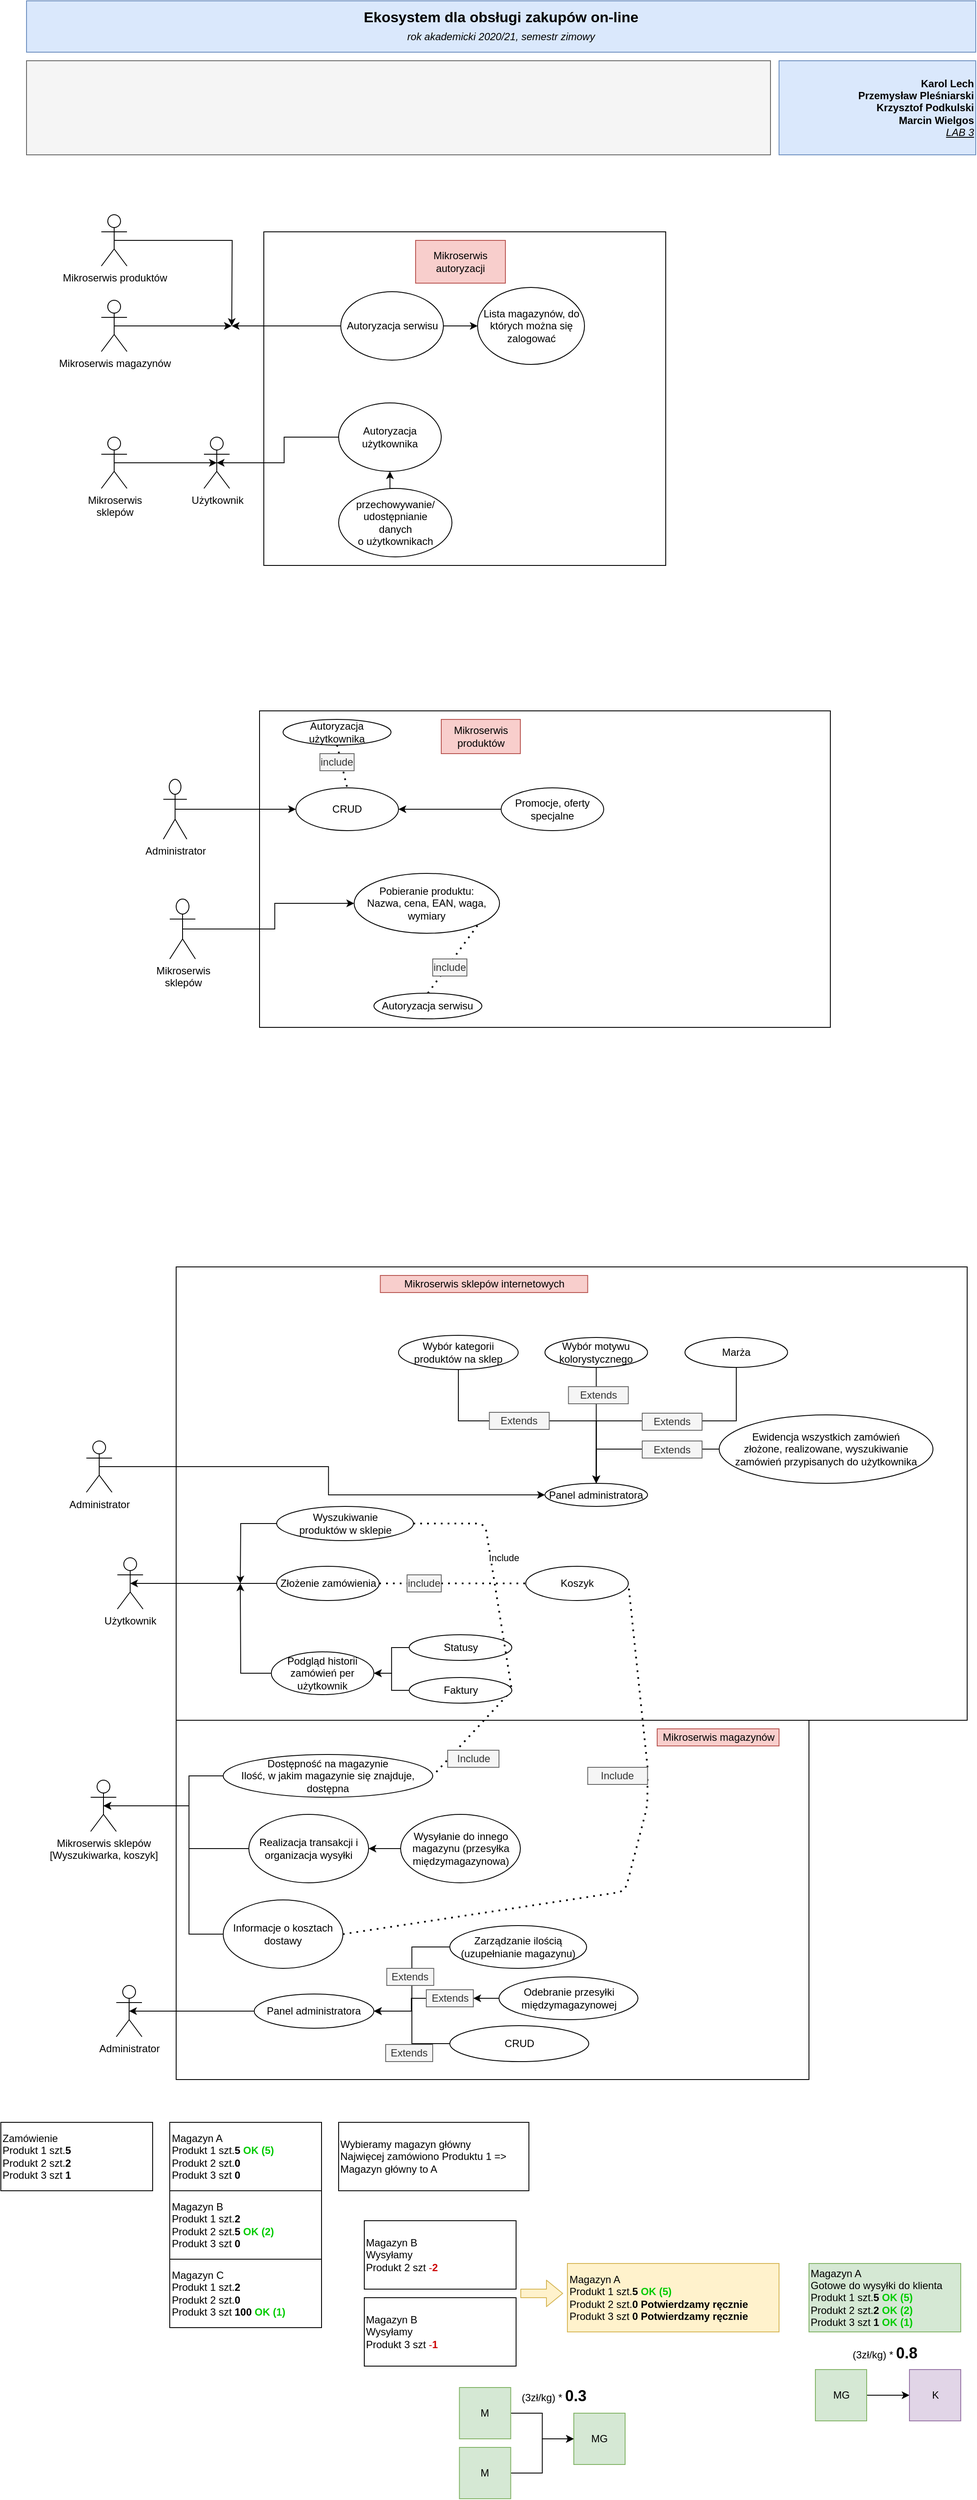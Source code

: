 <mxfile version="13.9.9" type="github"><diagram id="FQJ9m-ZF1887lA4qWHJE" name="Page-1"><mxGraphModel dx="1185" dy="662" grid="1" gridSize="10" guides="1" tooltips="1" connect="1" arrows="1" fold="1" page="1" pageScale="1" pageWidth="1169" pageHeight="827" math="0" shadow="0"><root><mxCell id="0"/><mxCell id="1" parent="0"/><mxCell id="-pIWadEy-7bKRB6ntphX-1" value="" style="rounded=0;whiteSpace=wrap;html=1;" vertex="1" parent="1"><mxGeometry x="215" y="1520" width="925" height="530" as="geometry"/></mxCell><mxCell id="-pIWadEy-7bKRB6ntphX-2" value="&lt;div style=&quot;font-size: 17px&quot;&gt;&lt;b&gt;&lt;span lang=&quot;pl&quot; style=&quot;line-height: 115%&quot;&gt;Ekosystem dla obsługi zakupów on-line&lt;/span&gt;&lt;/b&gt;&lt;/div&gt;&lt;div&gt;&lt;i&gt;&lt;font style=&quot;font-size: 12px&quot;&gt;rok akademicki 2020/21, semestr zimowy&lt;/font&gt;&lt;/i&gt;&lt;/div&gt;" style="rounded=0;whiteSpace=wrap;html=1;fillColor=#dae8fc;strokeColor=#6c8ebf;fontFamily=Helvetica;align=center;fontSize=17;" vertex="1" parent="1"><mxGeometry x="40" y="40" width="1110" height="60" as="geometry"/></mxCell><mxCell id="-pIWadEy-7bKRB6ntphX-3" value="&lt;div&gt;&lt;font&gt;&lt;b&gt;Karol Lech&lt;/b&gt;&lt;/font&gt;&lt;/div&gt;&lt;div&gt;&lt;font&gt;&lt;b&gt;Przemysław Pleśniarski&lt;/b&gt;&lt;/font&gt;&lt;/div&gt;&lt;div&gt;&lt;font&gt;&lt;b&gt;Krzysztof Podkulski&lt;/b&gt;&lt;/font&gt;&lt;/div&gt;&lt;div&gt;&lt;b&gt;Marcin Wielgos&lt;/b&gt;&lt;/div&gt;&lt;div&gt;&lt;u&gt;&lt;i&gt;LAB 3&lt;/i&gt;&lt;/u&gt;&lt;/div&gt;" style="rounded=0;whiteSpace=wrap;html=1;fillColor=#dae8fc;strokeColor=#6c8ebf;align=right;fontFamily=Helvetica;labelBackgroundColor=none;labelBorderColor=none;strokeWidth=1;glass=0;shadow=0;sketch=0;" vertex="1" parent="1"><mxGeometry x="920" y="110" width="230" height="110" as="geometry"/></mxCell><mxCell id="-pIWadEy-7bKRB6ntphX-4" value="" style="rounded=0;whiteSpace=wrap;html=1;align=left;fontFamily=Helvetica;labelBackgroundColor=none;labelBorderColor=none;strokeWidth=1;glass=0;shadow=0;sketch=0;fillColor=#f5f5f5;strokeColor=#666666;fontColor=#333333;" vertex="1" parent="1"><mxGeometry x="40" y="110" width="870" height="110" as="geometry"/></mxCell><mxCell id="-pIWadEy-7bKRB6ntphX-5" value="" style="rounded=0;whiteSpace=wrap;html=1;" vertex="1" parent="1"><mxGeometry x="317.5" y="310" width="470" height="390" as="geometry"/></mxCell><mxCell id="-pIWadEy-7bKRB6ntphX-7" value="Użytkownik" style="shape=umlActor;verticalLabelPosition=bottom;verticalAlign=top;html=1;outlineConnect=0;" vertex="1" parent="1"><mxGeometry x="247.5" y="550" width="30" height="60" as="geometry"/></mxCell><mxCell id="-pIWadEy-7bKRB6ntphX-9" value="Mikroserwis autoryzacji" style="text;html=1;strokeColor=#b85450;fillColor=#f8cecc;align=center;verticalAlign=middle;whiteSpace=wrap;rounded=0;" vertex="1" parent="1"><mxGeometry x="495" y="320" width="105" height="50" as="geometry"/></mxCell><mxCell id="-pIWadEy-7bKRB6ntphX-10" style="edgeStyle=orthogonalEdgeStyle;rounded=0;orthogonalLoop=1;jettySize=auto;html=1;exitX=0.5;exitY=0.5;exitDx=0;exitDy=0;exitPerimeter=0;entryX=0.5;entryY=0.5;entryDx=0;entryDy=0;entryPerimeter=0;" edge="1" parent="1" source="-pIWadEy-7bKRB6ntphX-11" target="-pIWadEy-7bKRB6ntphX-7"><mxGeometry relative="1" as="geometry"/></mxCell><mxCell id="-pIWadEy-7bKRB6ntphX-11" value="Mikroserwis&lt;br&gt;sklepów" style="shape=umlActor;verticalLabelPosition=bottom;verticalAlign=top;html=1;outlineConnect=0;" vertex="1" parent="1"><mxGeometry x="127.5" y="550" width="30" height="60" as="geometry"/></mxCell><mxCell id="-pIWadEy-7bKRB6ntphX-12" style="edgeStyle=orthogonalEdgeStyle;rounded=0;orthogonalLoop=1;jettySize=auto;html=1;exitX=1;exitY=0.5;exitDx=0;exitDy=0;entryX=0;entryY=0.5;entryDx=0;entryDy=0;" edge="1" parent="1" source="-pIWadEy-7bKRB6ntphX-13" target="-pIWadEy-7bKRB6ntphX-14"><mxGeometry relative="1" as="geometry"/></mxCell><mxCell id="-pIWadEy-7bKRB6ntphX-128" style="edgeStyle=orthogonalEdgeStyle;rounded=0;orthogonalLoop=1;jettySize=auto;html=1;exitX=0;exitY=0.5;exitDx=0;exitDy=0;" edge="1" parent="1" source="-pIWadEy-7bKRB6ntphX-13"><mxGeometry relative="1" as="geometry"><mxPoint x="280" y="420" as="targetPoint"/></mxGeometry></mxCell><mxCell id="-pIWadEy-7bKRB6ntphX-13" value="Autoryzacja serwisu" style="ellipse;whiteSpace=wrap;html=1;" vertex="1" parent="1"><mxGeometry x="407.5" y="380" width="120" height="80" as="geometry"/></mxCell><mxCell id="-pIWadEy-7bKRB6ntphX-14" value="Lista magazynów, do których można się zalogować" style="ellipse;whiteSpace=wrap;html=1;" vertex="1" parent="1"><mxGeometry x="567.5" y="375" width="125" height="90" as="geometry"/></mxCell><mxCell id="-pIWadEy-7bKRB6ntphX-15" style="edgeStyle=orthogonalEdgeStyle;rounded=0;orthogonalLoop=1;jettySize=auto;html=1;exitX=0.5;exitY=0.5;exitDx=0;exitDy=0;exitPerimeter=0;" edge="1" parent="1" source="-pIWadEy-7bKRB6ntphX-16"><mxGeometry relative="1" as="geometry"><mxPoint x="280" y="420" as="targetPoint"/></mxGeometry></mxCell><mxCell id="-pIWadEy-7bKRB6ntphX-16" value="Mikroserwis produktów" style="shape=umlActor;verticalLabelPosition=bottom;verticalAlign=top;html=1;outlineConnect=0;" vertex="1" parent="1"><mxGeometry x="127.5" y="290" width="30" height="60" as="geometry"/></mxCell><mxCell id="-pIWadEy-7bKRB6ntphX-129" style="edgeStyle=orthogonalEdgeStyle;rounded=0;orthogonalLoop=1;jettySize=auto;html=1;exitX=0.5;exitY=0.5;exitDx=0;exitDy=0;exitPerimeter=0;" edge="1" parent="1" source="-pIWadEy-7bKRB6ntphX-17"><mxGeometry relative="1" as="geometry"><mxPoint x="280" y="420" as="targetPoint"/></mxGeometry></mxCell><mxCell id="-pIWadEy-7bKRB6ntphX-17" value="Mikroserwis magazynów" style="shape=umlActor;verticalLabelPosition=bottom;verticalAlign=top;html=1;outlineConnect=0;" vertex="1" parent="1"><mxGeometry x="127.5" y="390" width="30" height="60" as="geometry"/></mxCell><mxCell id="-pIWadEy-7bKRB6ntphX-18" value="przechowywanie/&lt;br&gt;udostępnianie&lt;br&gt;danych&lt;br&gt;o użytkownikach" style="ellipse;whiteSpace=wrap;html=1;" vertex="1" parent="1"><mxGeometry x="405" y="610" width="132.5" height="80" as="geometry"/></mxCell><mxCell id="-pIWadEy-7bKRB6ntphX-19" value="" style="rounded=0;whiteSpace=wrap;html=1;" vertex="1" parent="1"><mxGeometry x="312.5" y="870" width="667.5" height="370" as="geometry"/></mxCell><mxCell id="-pIWadEy-7bKRB6ntphX-20" value="Mikroserwis produktów" style="text;html=1;strokeColor=#b85450;fillColor=#f8cecc;align=center;verticalAlign=middle;whiteSpace=wrap;rounded=0;" vertex="1" parent="1"><mxGeometry x="525" y="880" width="92.5" height="40" as="geometry"/></mxCell><mxCell id="-pIWadEy-7bKRB6ntphX-88" style="edgeStyle=orthogonalEdgeStyle;rounded=0;orthogonalLoop=1;jettySize=auto;html=1;exitX=0.5;exitY=0.5;exitDx=0;exitDy=0;exitPerimeter=0;entryX=0;entryY=0.5;entryDx=0;entryDy=0;" edge="1" parent="1" source="-pIWadEy-7bKRB6ntphX-22" target="-pIWadEy-7bKRB6ntphX-24"><mxGeometry relative="1" as="geometry"/></mxCell><mxCell id="-pIWadEy-7bKRB6ntphX-22" value="Mikroserwis&lt;br&gt;sklepów" style="shape=umlActor;verticalLabelPosition=bottom;verticalAlign=top;html=1;outlineConnect=0;" vertex="1" parent="1"><mxGeometry x="207.5" y="1090" width="30" height="70" as="geometry"/></mxCell><mxCell id="-pIWadEy-7bKRB6ntphX-23" value="CRUD" style="ellipse;whiteSpace=wrap;html=1;" vertex="1" parent="1"><mxGeometry x="355" y="960" width="120" height="50" as="geometry"/></mxCell><mxCell id="-pIWadEy-7bKRB6ntphX-24" value="Pobieranie produktu:&lt;br&gt;Nazwa, cena, EAN, waga, wymiary" style="ellipse;whiteSpace=wrap;html=1;" vertex="1" parent="1"><mxGeometry x="423.13" y="1060" width="170" height="70" as="geometry"/></mxCell><mxCell id="-pIWadEy-7bKRB6ntphX-87" style="edgeStyle=orthogonalEdgeStyle;rounded=0;orthogonalLoop=1;jettySize=auto;html=1;exitX=0;exitY=0.5;exitDx=0;exitDy=0;entryX=1;entryY=0.5;entryDx=0;entryDy=0;" edge="1" parent="1" source="-pIWadEy-7bKRB6ntphX-26" target="-pIWadEy-7bKRB6ntphX-23"><mxGeometry relative="1" as="geometry"/></mxCell><mxCell id="-pIWadEy-7bKRB6ntphX-26" value="Promocje, oferty specjalne" style="ellipse;whiteSpace=wrap;html=1;" vertex="1" parent="1"><mxGeometry x="595" y="960" width="120" height="50" as="geometry"/></mxCell><mxCell id="-pIWadEy-7bKRB6ntphX-27" value="" style="rounded=0;whiteSpace=wrap;html=1;" vertex="1" parent="1"><mxGeometry x="215" y="2050" width="740" height="420" as="geometry"/></mxCell><mxCell id="-pIWadEy-7bKRB6ntphX-28" value="Mikroserwis magazynów" style="text;html=1;strokeColor=#b85450;fillColor=#f8cecc;align=center;verticalAlign=middle;whiteSpace=wrap;rounded=0;" vertex="1" parent="1"><mxGeometry x="777.5" y="2060" width="142.5" height="20" as="geometry"/></mxCell><mxCell id="-pIWadEy-7bKRB6ntphX-29" value="Administrator" style="shape=umlActor;verticalLabelPosition=bottom;verticalAlign=top;html=1;outlineConnect=0;" vertex="1" parent="1"><mxGeometry x="145" y="2360" width="30" height="60" as="geometry"/></mxCell><mxCell id="-pIWadEy-7bKRB6ntphX-30" value="Panel administratora" style="ellipse;whiteSpace=wrap;html=1;" vertex="1" parent="1"><mxGeometry x="646.25" y="1773" width="120" height="27" as="geometry"/></mxCell><mxCell id="-pIWadEy-7bKRB6ntphX-118" style="edgeStyle=orthogonalEdgeStyle;rounded=0;orthogonalLoop=1;jettySize=auto;html=1;exitX=0.5;exitY=1;exitDx=0;exitDy=0;entryX=0.5;entryY=0;entryDx=0;entryDy=0;" edge="1" parent="1" source="-pIWadEy-7bKRB6ntphX-31" target="-pIWadEy-7bKRB6ntphX-30"><mxGeometry relative="1" as="geometry"><Array as="points"><mxPoint x="545" y="1700"/><mxPoint x="706" y="1700"/></Array></mxGeometry></mxCell><mxCell id="-pIWadEy-7bKRB6ntphX-31" value="Wybór kategorii produktów na sklep" style="ellipse;whiteSpace=wrap;html=1;" vertex="1" parent="1"><mxGeometry x="475" y="1600" width="140" height="40" as="geometry"/></mxCell><mxCell id="-pIWadEy-7bKRB6ntphX-117" style="edgeStyle=orthogonalEdgeStyle;rounded=0;orthogonalLoop=1;jettySize=auto;html=1;exitX=0.5;exitY=1;exitDx=0;exitDy=0;entryX=0.5;entryY=0;entryDx=0;entryDy=0;" edge="1" parent="1" source="-pIWadEy-7bKRB6ntphX-32" target="-pIWadEy-7bKRB6ntphX-30"><mxGeometry relative="1" as="geometry"/></mxCell><mxCell id="-pIWadEy-7bKRB6ntphX-32" value="Wybór motywu&lt;br&gt;kolorystycznego" style="ellipse;whiteSpace=wrap;html=1;" vertex="1" parent="1"><mxGeometry x="646.25" y="1602.5" width="120" height="35" as="geometry"/></mxCell><mxCell id="-pIWadEy-7bKRB6ntphX-33" value="Mikroserwis sklepów internetowych" style="text;html=1;strokeColor=#b85450;fillColor=#f8cecc;align=center;verticalAlign=middle;whiteSpace=wrap;rounded=0;" vertex="1" parent="1"><mxGeometry x="453.75" y="1530" width="242.5" height="20" as="geometry"/></mxCell><mxCell id="-pIWadEy-7bKRB6ntphX-34" style="edgeStyle=orthogonalEdgeStyle;rounded=0;orthogonalLoop=1;jettySize=auto;html=1;exitX=0.5;exitY=0.5;exitDx=0;exitDy=0;exitPerimeter=0;entryX=0;entryY=0.5;entryDx=0;entryDy=0;" edge="1" parent="1" source="-pIWadEy-7bKRB6ntphX-35" target="-pIWadEy-7bKRB6ntphX-30"><mxGeometry relative="1" as="geometry"/></mxCell><mxCell id="-pIWadEy-7bKRB6ntphX-35" value="Administrator" style="shape=umlActor;verticalLabelPosition=bottom;verticalAlign=top;html=1;outlineConnect=0;" vertex="1" parent="1"><mxGeometry x="110" y="1723.5" width="30" height="60" as="geometry"/></mxCell><mxCell id="-pIWadEy-7bKRB6ntphX-37" value="Użytkownik" style="shape=umlActor;verticalLabelPosition=bottom;verticalAlign=top;html=1;outlineConnect=0;" vertex="1" parent="1"><mxGeometry x="146.25" y="1860" width="30" height="60" as="geometry"/></mxCell><mxCell id="-pIWadEy-7bKRB6ntphX-38" value="Koszyk" style="ellipse;whiteSpace=wrap;html=1;" vertex="1" parent="1"><mxGeometry x="623.75" y="1870" width="120" height="40" as="geometry"/></mxCell><mxCell id="-pIWadEy-7bKRB6ntphX-110" style="edgeStyle=orthogonalEdgeStyle;rounded=0;orthogonalLoop=1;jettySize=auto;html=1;exitX=0;exitY=0.5;exitDx=0;exitDy=0;" edge="1" parent="1" source="-pIWadEy-7bKRB6ntphX-40"><mxGeometry relative="1" as="geometry"><mxPoint x="290" y="1890" as="targetPoint"/></mxGeometry></mxCell><mxCell id="-pIWadEy-7bKRB6ntphX-40" value="Podgląd historii zamówień per użytkownik" style="ellipse;whiteSpace=wrap;html=1;" vertex="1" parent="1"><mxGeometry x="326.25" y="1970" width="120" height="50" as="geometry"/></mxCell><mxCell id="-pIWadEy-7bKRB6ntphX-111" style="edgeStyle=orthogonalEdgeStyle;rounded=0;orthogonalLoop=1;jettySize=auto;html=1;exitX=0;exitY=0.5;exitDx=0;exitDy=0;" edge="1" parent="1" source="-pIWadEy-7bKRB6ntphX-43"><mxGeometry relative="1" as="geometry"><mxPoint x="290" y="1890" as="targetPoint"/></mxGeometry></mxCell><mxCell id="-pIWadEy-7bKRB6ntphX-43" value="Wyszukiwanie&lt;br&gt;produktów w sklepie" style="ellipse;whiteSpace=wrap;html=1;" vertex="1" parent="1"><mxGeometry x="332.5" y="1800" width="160" height="40" as="geometry"/></mxCell><mxCell id="-pIWadEy-7bKRB6ntphX-109" style="edgeStyle=orthogonalEdgeStyle;rounded=0;orthogonalLoop=1;jettySize=auto;html=1;exitX=0;exitY=0.5;exitDx=0;exitDy=0;entryX=0.5;entryY=0.5;entryDx=0;entryDy=0;entryPerimeter=0;" edge="1" parent="1" source="-pIWadEy-7bKRB6ntphX-44" target="-pIWadEy-7bKRB6ntphX-37"><mxGeometry relative="1" as="geometry"/></mxCell><mxCell id="-pIWadEy-7bKRB6ntphX-44" value="Złożenie zamówienia" style="ellipse;whiteSpace=wrap;html=1;" vertex="1" parent="1"><mxGeometry x="332.5" y="1870" width="120" height="40" as="geometry"/></mxCell><mxCell id="-pIWadEy-7bKRB6ntphX-105" style="edgeStyle=orthogonalEdgeStyle;rounded=0;orthogonalLoop=1;jettySize=auto;html=1;exitX=0;exitY=0.5;exitDx=0;exitDy=0;entryX=1;entryY=0.5;entryDx=0;entryDy=0;" edge="1" parent="1" source="-pIWadEy-7bKRB6ntphX-45" target="-pIWadEy-7bKRB6ntphX-40"><mxGeometry relative="1" as="geometry"/></mxCell><mxCell id="-pIWadEy-7bKRB6ntphX-45" value="Statusy" style="ellipse;whiteSpace=wrap;html=1;" vertex="1" parent="1"><mxGeometry x="487.5" y="1950" width="120" height="30" as="geometry"/></mxCell><mxCell id="-pIWadEy-7bKRB6ntphX-115" style="edgeStyle=orthogonalEdgeStyle;rounded=0;orthogonalLoop=1;jettySize=auto;html=1;exitX=0;exitY=0.5;exitDx=0;exitDy=0;entryX=0.5;entryY=0;entryDx=0;entryDy=0;" edge="1" parent="1" source="-pIWadEy-7bKRB6ntphX-47" target="-pIWadEy-7bKRB6ntphX-30"><mxGeometry relative="1" as="geometry"/></mxCell><mxCell id="-pIWadEy-7bKRB6ntphX-47" value="Ewidencja wszystkich zamówień&lt;br&gt;złożone, realizowane, wyszukiwanie zamówień przypisanych do użytkownika" style="ellipse;whiteSpace=wrap;html=1;" vertex="1" parent="1"><mxGeometry x="850" y="1693" width="250" height="80" as="geometry"/></mxCell><mxCell id="-pIWadEy-7bKRB6ntphX-102" style="edgeStyle=orthogonalEdgeStyle;rounded=0;orthogonalLoop=1;jettySize=auto;html=1;exitX=0;exitY=0.5;exitDx=0;exitDy=0;entryX=0.5;entryY=0.5;entryDx=0;entryDy=0;entryPerimeter=0;" edge="1" parent="1" source="-pIWadEy-7bKRB6ntphX-48" target="-pIWadEy-7bKRB6ntphX-59"><mxGeometry relative="1" as="geometry"><Array as="points"><mxPoint x="230" y="2115"/><mxPoint x="230" y="2150"/></Array></mxGeometry></mxCell><mxCell id="-pIWadEy-7bKRB6ntphX-48" value="Dostępność na magazynie&lt;br&gt;Ilość, w jakim magazynie się znajduje, dostępna" style="ellipse;whiteSpace=wrap;html=1;" vertex="1" parent="1"><mxGeometry x="270" y="2090" width="245" height="50" as="geometry"/></mxCell><mxCell id="-pIWadEy-7bKRB6ntphX-49" value="" style="endArrow=none;dashed=1;html=1;dashPattern=1 3;strokeWidth=2;entryX=1;entryY=0.5;entryDx=0;entryDy=0;exitX=1;exitY=0.5;exitDx=0;exitDy=0;" edge="1" parent="1" source="-pIWadEy-7bKRB6ntphX-76" target="-pIWadEy-7bKRB6ntphX-48"><mxGeometry width="50" height="50" relative="1" as="geometry"><mxPoint x="557.5" y="1510" as="sourcePoint"/><mxPoint x="607.5" y="1460" as="targetPoint"/></mxGeometry></mxCell><mxCell id="-pIWadEy-7bKRB6ntphX-119" style="edgeStyle=orthogonalEdgeStyle;rounded=0;orthogonalLoop=1;jettySize=auto;html=1;exitX=0.5;exitY=1;exitDx=0;exitDy=0;entryX=0.5;entryY=0;entryDx=0;entryDy=0;" edge="1" parent="1" source="-pIWadEy-7bKRB6ntphX-51" target="-pIWadEy-7bKRB6ntphX-30"><mxGeometry relative="1" as="geometry"><Array as="points"><mxPoint x="870" y="1700"/><mxPoint x="706" y="1700"/></Array></mxGeometry></mxCell><mxCell id="-pIWadEy-7bKRB6ntphX-51" value="Marża" style="ellipse;whiteSpace=wrap;html=1;" vertex="1" parent="1"><mxGeometry x="810" y="1602.5" width="120" height="35" as="geometry"/></mxCell><mxCell id="-pIWadEy-7bKRB6ntphX-104" style="edgeStyle=orthogonalEdgeStyle;rounded=0;orthogonalLoop=1;jettySize=auto;html=1;exitX=0;exitY=0.5;exitDx=0;exitDy=0;entryX=0.5;entryY=0.5;entryDx=0;entryDy=0;entryPerimeter=0;" edge="1" parent="1" source="-pIWadEy-7bKRB6ntphX-52" target="-pIWadEy-7bKRB6ntphX-59"><mxGeometry relative="1" as="geometry"><Array as="points"><mxPoint x="230" y="2300"/><mxPoint x="230" y="2150"/></Array></mxGeometry></mxCell><mxCell id="-pIWadEy-7bKRB6ntphX-52" value="Informacje o kosztach dostawy" style="ellipse;whiteSpace=wrap;html=1;" vertex="1" parent="1"><mxGeometry x="270" y="2260" width="140" height="80" as="geometry"/></mxCell><mxCell id="-pIWadEy-7bKRB6ntphX-53" style="edgeStyle=orthogonalEdgeStyle;rounded=0;orthogonalLoop=1;jettySize=auto;html=1;exitX=0;exitY=0.5;exitDx=0;exitDy=0;entryX=0.5;entryY=0.5;entryDx=0;entryDy=0;entryPerimeter=0;" edge="1" parent="1" source="-pIWadEy-7bKRB6ntphX-54" target="-pIWadEy-7bKRB6ntphX-29"><mxGeometry relative="1" as="geometry"/></mxCell><mxCell id="-pIWadEy-7bKRB6ntphX-54" value="Panel administratora" style="ellipse;whiteSpace=wrap;html=1;" vertex="1" parent="1"><mxGeometry x="306.25" y="2370" width="140" height="40" as="geometry"/></mxCell><mxCell id="-pIWadEy-7bKRB6ntphX-98" style="edgeStyle=orthogonalEdgeStyle;rounded=0;orthogonalLoop=1;jettySize=auto;html=1;exitX=0;exitY=0.5;exitDx=0;exitDy=0;entryX=1;entryY=0.5;entryDx=0;entryDy=0;" edge="1" parent="1" source="-pIWadEy-7bKRB6ntphX-55" target="-pIWadEy-7bKRB6ntphX-54"><mxGeometry relative="1" as="geometry"/></mxCell><mxCell id="-pIWadEy-7bKRB6ntphX-55" value="CRUD" style="ellipse;whiteSpace=wrap;html=1;" vertex="1" parent="1"><mxGeometry x="535" y="2407" width="162.5" height="42" as="geometry"/></mxCell><mxCell id="-pIWadEy-7bKRB6ntphX-96" style="edgeStyle=orthogonalEdgeStyle;rounded=0;orthogonalLoop=1;jettySize=auto;html=1;exitX=0;exitY=0.5;exitDx=0;exitDy=0;entryX=1;entryY=0.5;entryDx=0;entryDy=0;" edge="1" parent="1" source="-pIWadEy-7bKRB6ntphX-56" target="-pIWadEy-7bKRB6ntphX-54"><mxGeometry relative="1" as="geometry"/></mxCell><mxCell id="-pIWadEy-7bKRB6ntphX-56" value="Zarządzanie ilością (uzupełnianie magazynu)" style="ellipse;whiteSpace=wrap;html=1;" vertex="1" parent="1"><mxGeometry x="535" y="2290" width="160" height="50" as="geometry"/></mxCell><mxCell id="-pIWadEy-7bKRB6ntphX-59" value="Mikroserwis sklepów&lt;br&gt;[Wyszukiwarka, koszyk]" style="shape=umlActor;verticalLabelPosition=bottom;verticalAlign=top;html=1;outlineConnect=0;" vertex="1" parent="1"><mxGeometry x="115" y="2120" width="30" height="60" as="geometry"/></mxCell><mxCell id="-pIWadEy-7bKRB6ntphX-126" style="edgeStyle=orthogonalEdgeStyle;rounded=0;orthogonalLoop=1;jettySize=auto;html=1;exitX=0;exitY=0.5;exitDx=0;exitDy=0;entryX=0.5;entryY=0.5;entryDx=0;entryDy=0;entryPerimeter=0;" edge="1" parent="1" source="-pIWadEy-7bKRB6ntphX-60" target="-pIWadEy-7bKRB6ntphX-7"><mxGeometry relative="1" as="geometry"/></mxCell><mxCell id="-pIWadEy-7bKRB6ntphX-60" value="Autoryzacja użytkownika" style="ellipse;whiteSpace=wrap;html=1;" vertex="1" parent="1"><mxGeometry x="405" y="510" width="120" height="80" as="geometry"/></mxCell><mxCell id="-pIWadEy-7bKRB6ntphX-61" style="edgeStyle=orthogonalEdgeStyle;rounded=0;orthogonalLoop=1;jettySize=auto;html=1;exitX=0.5;exitY=0;exitDx=0;exitDy=0;entryX=0.5;entryY=1;entryDx=0;entryDy=0;" edge="1" parent="1" source="-pIWadEy-7bKRB6ntphX-18" target="-pIWadEy-7bKRB6ntphX-60"><mxGeometry relative="1" as="geometry"><mxPoint x="467.5" y="560" as="sourcePoint"/><mxPoint x="467.5" y="450" as="targetPoint"/></mxGeometry></mxCell><mxCell id="-pIWadEy-7bKRB6ntphX-89" style="edgeStyle=orthogonalEdgeStyle;rounded=0;orthogonalLoop=1;jettySize=auto;html=1;exitX=0.5;exitY=0.5;exitDx=0;exitDy=0;exitPerimeter=0;entryX=0;entryY=0.5;entryDx=0;entryDy=0;" edge="1" parent="1" source="-pIWadEy-7bKRB6ntphX-62" target="-pIWadEy-7bKRB6ntphX-23"><mxGeometry relative="1" as="geometry"/></mxCell><mxCell id="-pIWadEy-7bKRB6ntphX-62" value="Administrator" style="shape=umlActor;verticalLabelPosition=bottom;verticalAlign=top;html=1;outlineConnect=0;" vertex="1" parent="1"><mxGeometry x="200" y="950" width="27.5" height="70" as="geometry"/></mxCell><mxCell id="-pIWadEy-7bKRB6ntphX-64" value="Autoryzacja użytkownika" style="ellipse;whiteSpace=wrap;html=1;" vertex="1" parent="1"><mxGeometry x="340.01" y="880" width="126.25" height="30" as="geometry"/></mxCell><mxCell id="-pIWadEy-7bKRB6ntphX-65" value="" style="endArrow=none;dashed=1;html=1;dashPattern=1 3;strokeWidth=2;exitX=0.5;exitY=1;exitDx=0;exitDy=0;entryX=0.5;entryY=0;entryDx=0;entryDy=0;" edge="1" parent="1" source="-pIWadEy-7bKRB6ntphX-64" target="-pIWadEy-7bKRB6ntphX-23"><mxGeometry width="50" height="50" relative="1" as="geometry"><mxPoint x="427.5" y="850" as="sourcePoint"/><mxPoint x="426.25" y="914.667" as="targetPoint"/><Array as="points"/></mxGeometry></mxCell><mxCell id="-pIWadEy-7bKRB6ntphX-66" value="include" style="text;html=1;strokeColor=#666666;fillColor=#f5f5f5;align=center;verticalAlign=middle;whiteSpace=wrap;rounded=0;fontColor=#333333;" vertex="1" parent="1"><mxGeometry x="383.13" y="920" width="40" height="20" as="geometry"/></mxCell><mxCell id="-pIWadEy-7bKRB6ntphX-67" value="" style="endArrow=none;dashed=1;html=1;dashPattern=1 3;strokeWidth=2;exitX=0.5;exitY=0;exitDx=0;exitDy=0;entryX=1;entryY=1;entryDx=0;entryDy=0;" edge="1" parent="1" source="-pIWadEy-7bKRB6ntphX-90" target="-pIWadEy-7bKRB6ntphX-24"><mxGeometry width="50" height="50" relative="1" as="geometry"><mxPoint x="437.5" y="910" as="sourcePoint"/><mxPoint x="427.5" y="950" as="targetPoint"/><Array as="points"/></mxGeometry></mxCell><mxCell id="-pIWadEy-7bKRB6ntphX-68" value="include" style="text;html=1;align=center;verticalAlign=middle;whiteSpace=wrap;rounded=0;fillColor=#f5f5f5;strokeColor=#666666;fontColor=#333333;" vertex="1" parent="1"><mxGeometry x="515" y="1160" width="40" height="20" as="geometry"/></mxCell><mxCell id="-pIWadEy-7bKRB6ntphX-107" style="edgeStyle=orthogonalEdgeStyle;rounded=0;orthogonalLoop=1;jettySize=auto;html=1;exitX=0;exitY=0.5;exitDx=0;exitDy=0;entryX=1;entryY=0.5;entryDx=0;entryDy=0;" edge="1" parent="1" source="-pIWadEy-7bKRB6ntphX-76" target="-pIWadEy-7bKRB6ntphX-40"><mxGeometry relative="1" as="geometry"/></mxCell><mxCell id="-pIWadEy-7bKRB6ntphX-76" value="Faktury" style="ellipse;whiteSpace=wrap;html=1;" vertex="1" parent="1"><mxGeometry x="487.5" y="2000" width="120" height="30" as="geometry"/></mxCell><mxCell id="-pIWadEy-7bKRB6ntphX-77" value="" style="endArrow=none;dashed=1;html=1;dashPattern=1 3;strokeWidth=2;entryX=1;entryY=0.5;entryDx=0;entryDy=0;exitX=1;exitY=0.5;exitDx=0;exitDy=0;" edge="1" parent="1" source="-pIWadEy-7bKRB6ntphX-43" target="-pIWadEy-7bKRB6ntphX-76"><mxGeometry width="50" height="50" relative="1" as="geometry"><mxPoint x="501.25" y="1710" as="sourcePoint"/><mxPoint x="571.25" y="2045" as="targetPoint"/><Array as="points"><mxPoint x="576.25" y="1820"/></Array></mxGeometry></mxCell><mxCell id="-pIWadEy-7bKRB6ntphX-79" value="" style="endArrow=none;dashed=1;html=1;dashPattern=1 3;strokeWidth=2;entryX=0;entryY=0.5;entryDx=0;entryDy=0;exitX=1;exitY=0.5;exitDx=0;exitDy=0;" edge="1" parent="1" source="-pIWadEy-7bKRB6ntphX-80" target="-pIWadEy-7bKRB6ntphX-38"><mxGeometry width="50" height="50" relative="1" as="geometry"><mxPoint x="476.25" y="1775" as="sourcePoint"/><mxPoint x="526.25" y="1725" as="targetPoint"/></mxGeometry></mxCell><mxCell id="-pIWadEy-7bKRB6ntphX-103" style="edgeStyle=orthogonalEdgeStyle;rounded=0;orthogonalLoop=1;jettySize=auto;html=1;exitX=0;exitY=0.5;exitDx=0;exitDy=0;entryX=0.5;entryY=0.5;entryDx=0;entryDy=0;entryPerimeter=0;" edge="1" parent="1" source="-pIWadEy-7bKRB6ntphX-82" target="-pIWadEy-7bKRB6ntphX-59"><mxGeometry relative="1" as="geometry"><Array as="points"><mxPoint x="230" y="2200"/><mxPoint x="230" y="2150"/></Array></mxGeometry></mxCell><mxCell id="-pIWadEy-7bKRB6ntphX-82" value="Realizacja transakcji i organizacja wysyłki" style="ellipse;whiteSpace=wrap;html=1;" vertex="1" parent="1"><mxGeometry x="300" y="2160" width="140" height="80" as="geometry"/></mxCell><mxCell id="-pIWadEy-7bKRB6ntphX-85" value="" style="endArrow=none;dashed=1;html=1;dashPattern=1 3;strokeWidth=2;exitX=1;exitY=0;exitDx=0;exitDy=0;entryX=1;entryY=0.5;entryDx=0;entryDy=0;" edge="1" parent="1" source="-pIWadEy-7bKRB6ntphX-113" target="-pIWadEy-7bKRB6ntphX-38"><mxGeometry width="50" height="50" relative="1" as="geometry"><mxPoint x="322.5" y="1600" as="sourcePoint"/><mxPoint x="372.5" y="1550" as="targetPoint"/><Array as="points"/></mxGeometry></mxCell><mxCell id="-pIWadEy-7bKRB6ntphX-86" value="Include" style="edgeLabel;html=1;align=center;verticalAlign=middle;resizable=0;points=[];" vertex="1" connectable="0" parent="1"><mxGeometry x="597.489" y="1859.695" as="geometry"/></mxCell><mxCell id="-pIWadEy-7bKRB6ntphX-90" value="Autoryzacja serwisu" style="ellipse;whiteSpace=wrap;html=1;" vertex="1" parent="1"><mxGeometry x="446.25" y="1200" width="126.25" height="30" as="geometry"/></mxCell><mxCell id="-pIWadEy-7bKRB6ntphX-80" value="include" style="text;html=1;strokeColor=#666666;fillColor=#f5f5f5;align=center;verticalAlign=middle;whiteSpace=wrap;rounded=0;fontColor=#333333;" vertex="1" parent="1"><mxGeometry x="485" y="1880" width="40" height="20" as="geometry"/></mxCell><mxCell id="-pIWadEy-7bKRB6ntphX-95" value="" style="endArrow=none;dashed=1;html=1;dashPattern=1 3;strokeWidth=2;entryX=0;entryY=0.5;entryDx=0;entryDy=0;exitX=1;exitY=0.5;exitDx=0;exitDy=0;" edge="1" parent="1" source="-pIWadEy-7bKRB6ntphX-44" target="-pIWadEy-7bKRB6ntphX-80"><mxGeometry width="50" height="50" relative="1" as="geometry"><mxPoint x="476.25" y="1770" as="sourcePoint"/><mxPoint x="598.75" y="1750" as="targetPoint"/></mxGeometry></mxCell><mxCell id="-pIWadEy-7bKRB6ntphX-99" value="Extends" style="text;html=1;strokeColor=#666666;fillColor=#f5f5f5;align=center;verticalAlign=middle;whiteSpace=wrap;rounded=0;fontColor=#333333;" vertex="1" parent="1"><mxGeometry x="461.25" y="2340" width="55" height="20" as="geometry"/></mxCell><mxCell id="-pIWadEy-7bKRB6ntphX-101" value="Extends" style="text;html=1;strokeColor=#666666;fillColor=#f5f5f5;align=center;verticalAlign=middle;whiteSpace=wrap;rounded=0;fontColor=#333333;" vertex="1" parent="1"><mxGeometry x="460" y="2429" width="55" height="20" as="geometry"/></mxCell><mxCell id="-pIWadEy-7bKRB6ntphX-114" value="" style="endArrow=none;dashed=1;html=1;dashPattern=1 3;strokeWidth=2;exitX=1;exitY=0.5;exitDx=0;exitDy=0;entryX=1;entryY=0.5;entryDx=0;entryDy=0;" edge="1" parent="1" source="-pIWadEy-7bKRB6ntphX-52" target="-pIWadEy-7bKRB6ntphX-113"><mxGeometry width="50" height="50" relative="1" as="geometry"><mxPoint x="389.497" y="2271.716" as="sourcePoint"/><mxPoint x="743.75" y="1890" as="targetPoint"/><Array as="points"><mxPoint x="740" y="2250"/><mxPoint x="766" y="2150"/></Array></mxGeometry></mxCell><mxCell id="-pIWadEy-7bKRB6ntphX-113" value="Include" style="text;html=1;strokeColor=#666666;fillColor=#f5f5f5;align=center;verticalAlign=middle;whiteSpace=wrap;rounded=0;fontColor=#333333;" vertex="1" parent="1"><mxGeometry x="696.25" y="2105" width="70" height="20" as="geometry"/></mxCell><mxCell id="-pIWadEy-7bKRB6ntphX-120" value="Extends" style="text;html=1;strokeColor=#666666;fillColor=#f5f5f5;align=center;verticalAlign=middle;whiteSpace=wrap;rounded=0;fontColor=#333333;" vertex="1" parent="1"><mxGeometry x="673.75" y="1660" width="70" height="20" as="geometry"/></mxCell><mxCell id="-pIWadEy-7bKRB6ntphX-121" value="Extends" style="text;html=1;strokeColor=#666666;fillColor=#f5f5f5;align=center;verticalAlign=middle;whiteSpace=wrap;rounded=0;fontColor=#333333;" vertex="1" parent="1"><mxGeometry x="760" y="1691" width="70" height="20" as="geometry"/></mxCell><mxCell id="-pIWadEy-7bKRB6ntphX-124" value="Extends" style="text;html=1;strokeColor=#666666;fillColor=#f5f5f5;align=center;verticalAlign=middle;whiteSpace=wrap;rounded=0;fontColor=#333333;" vertex="1" parent="1"><mxGeometry x="760" y="1723.5" width="70" height="20" as="geometry"/></mxCell><mxCell id="-pIWadEy-7bKRB6ntphX-125" value="Extends" style="text;html=1;strokeColor=#666666;fillColor=#f5f5f5;align=center;verticalAlign=middle;whiteSpace=wrap;rounded=0;fontColor=#333333;" vertex="1" parent="1"><mxGeometry x="581.25" y="1690" width="70" height="20" as="geometry"/></mxCell><mxCell id="-pIWadEy-7bKRB6ntphX-136" style="edgeStyle=orthogonalEdgeStyle;rounded=0;orthogonalLoop=1;jettySize=auto;html=1;exitX=1;exitY=0.5;exitDx=0;exitDy=0;entryX=0;entryY=0.5;entryDx=0;entryDy=0;" edge="1" parent="1" source="-pIWadEy-7bKRB6ntphX-131" target="-pIWadEy-7bKRB6ntphX-132"><mxGeometry relative="1" as="geometry"/></mxCell><mxCell id="-pIWadEy-7bKRB6ntphX-131" value="M" style="rounded=0;whiteSpace=wrap;html=1;fillColor=#d5e8d4;strokeColor=#82b366;" vertex="1" parent="1"><mxGeometry x="546.25" y="2830" width="60" height="60" as="geometry"/></mxCell><mxCell id="-pIWadEy-7bKRB6ntphX-132" value="MG" style="rounded=0;whiteSpace=wrap;html=1;fillColor=#d5e8d4;strokeColor=#82b366;" vertex="1" parent="1"><mxGeometry x="680" y="2860" width="60" height="60" as="geometry"/></mxCell><mxCell id="-pIWadEy-7bKRB6ntphX-137" style="edgeStyle=orthogonalEdgeStyle;rounded=0;orthogonalLoop=1;jettySize=auto;html=1;exitX=1;exitY=0.5;exitDx=0;exitDy=0;entryX=0;entryY=0.5;entryDx=0;entryDy=0;" edge="1" parent="1" source="-pIWadEy-7bKRB6ntphX-133" target="-pIWadEy-7bKRB6ntphX-132"><mxGeometry relative="1" as="geometry"/></mxCell><mxCell id="-pIWadEy-7bKRB6ntphX-133" value="M" style="rounded=0;whiteSpace=wrap;html=1;fillColor=#d5e8d4;strokeColor=#82b366;" vertex="1" parent="1"><mxGeometry x="546.25" y="2900" width="60" height="60" as="geometry"/></mxCell><mxCell id="-pIWadEy-7bKRB6ntphX-138" style="edgeStyle=orthogonalEdgeStyle;rounded=0;orthogonalLoop=1;jettySize=auto;html=1;exitX=1;exitY=0.5;exitDx=0;exitDy=0;entryX=0;entryY=0.5;entryDx=0;entryDy=0;" edge="1" parent="1" source="-pIWadEy-7bKRB6ntphX-134" target="-pIWadEy-7bKRB6ntphX-135"><mxGeometry relative="1" as="geometry"/></mxCell><mxCell id="-pIWadEy-7bKRB6ntphX-134" value="MG" style="rounded=0;whiteSpace=wrap;html=1;fillColor=#d5e8d4;strokeColor=#82b366;" vertex="1" parent="1"><mxGeometry x="962.5" y="2809" width="60" height="60" as="geometry"/></mxCell><mxCell id="-pIWadEy-7bKRB6ntphX-135" value="K" style="rounded=0;whiteSpace=wrap;html=1;fillColor=#e1d5e7;strokeColor=#9673a6;" vertex="1" parent="1"><mxGeometry x="1072.5" y="2809" width="60" height="60" as="geometry"/></mxCell><mxCell id="-pIWadEy-7bKRB6ntphX-139" value="(3zł/kg) * &lt;b&gt;&lt;font style=&quot;font-size: 18px&quot;&gt;0.3&lt;/font&gt;&lt;/b&gt;" style="text;html=1;strokeColor=none;fillColor=none;align=center;verticalAlign=middle;whiteSpace=wrap;rounded=0;" vertex="1" parent="1"><mxGeometry x="612.5" y="2830" width="87.5" height="20" as="geometry"/></mxCell><mxCell id="-pIWadEy-7bKRB6ntphX-140" value="(3zł/kg) *&amp;nbsp;&lt;b&gt;&lt;font style=&quot;font-size: 18px&quot;&gt;0.8&lt;/font&gt;&lt;/b&gt;" style="text;html=1;strokeColor=none;fillColor=none;align=center;verticalAlign=middle;whiteSpace=wrap;rounded=0;" vertex="1" parent="1"><mxGeometry x="1000" y="2780" width="87.5" height="20" as="geometry"/></mxCell><mxCell id="-pIWadEy-7bKRB6ntphX-146" value="Zamówienie&lt;br&gt;Produkt 1 szt.&lt;b&gt;5&lt;/b&gt;&lt;br&gt;Produkt 2 szt.&lt;b&gt;2&lt;/b&gt;&lt;br&gt;Produkt 3 szt &lt;b&gt;1&lt;/b&gt;" style="rounded=0;whiteSpace=wrap;html=1;align=left;" vertex="1" parent="1"><mxGeometry x="10" y="2520" width="177.5" height="80" as="geometry"/></mxCell><mxCell id="-pIWadEy-7bKRB6ntphX-147" value="Magazyn A&lt;br&gt;Produkt 1 szt.&lt;b&gt;5&amp;nbsp;&lt;/b&gt;&lt;b&gt;&lt;font color=&quot;#00cc00&quot;&gt;OK (5)&lt;/font&gt;&lt;/b&gt;&lt;br&gt;Produkt 2 szt.&lt;b&gt;0&lt;/b&gt;&lt;br&gt;Produkt 3 szt&amp;nbsp;&lt;b&gt;0&lt;/b&gt;" style="rounded=0;whiteSpace=wrap;html=1;align=left;" vertex="1" parent="1"><mxGeometry x="207.5" y="2520" width="177.5" height="80" as="geometry"/></mxCell><mxCell id="-pIWadEy-7bKRB6ntphX-148" value="Magazyn B&lt;br&gt;Produkt 1 szt.&lt;b&gt;2&lt;/b&gt;&lt;br&gt;Produkt 2 szt.&lt;b&gt;5 &lt;font color=&quot;#00cc00&quot;&gt;OK (2)&lt;/font&gt;&lt;/b&gt;&lt;br&gt;Produkt 3 szt&amp;nbsp;&lt;b&gt;0&lt;/b&gt;" style="rounded=0;whiteSpace=wrap;html=1;align=left;" vertex="1" parent="1"><mxGeometry x="207.5" y="2600" width="177.5" height="80" as="geometry"/></mxCell><mxCell id="-pIWadEy-7bKRB6ntphX-149" value="Magazyn C&lt;br&gt;Produkt 1 szt.&lt;b&gt;2&lt;/b&gt;&lt;br&gt;Produkt 2 szt.&lt;b&gt;0&lt;/b&gt;&lt;br&gt;Produkt 3 szt &lt;b&gt;100&lt;/b&gt;&lt;b&gt;&amp;nbsp;&lt;font color=&quot;#00cc00&quot;&gt;OK (1)&lt;/font&gt;&lt;/b&gt;" style="rounded=0;whiteSpace=wrap;html=1;align=left;" vertex="1" parent="1"><mxGeometry x="207.5" y="2680" width="177.5" height="80" as="geometry"/></mxCell><mxCell id="-pIWadEy-7bKRB6ntphX-150" value="Wybieramy magazyn główny&lt;br&gt;Najwięcej zamówiono Produktu 1 =&amp;gt; Magazyn główny to A" style="rounded=0;whiteSpace=wrap;html=1;align=left;" vertex="1" parent="1"><mxGeometry x="405" y="2520" width="222.5" height="80" as="geometry"/></mxCell><mxCell id="-pIWadEy-7bKRB6ntphX-151" value="Magazyn A&lt;br&gt;Produkt 1 szt.&lt;b&gt;5&amp;nbsp;&lt;/b&gt;&lt;b&gt;&lt;font color=&quot;#00cc00&quot;&gt;OK (5)&lt;/font&gt;&lt;/b&gt;&lt;br&gt;Produkt 2 szt.&lt;b&gt;0 Potwierdzamy ręcznie&lt;/b&gt;&lt;br&gt;Produkt 3 szt&amp;nbsp;&lt;b&gt;0 Potwierdzamy ręcznie&lt;/b&gt;" style="rounded=0;whiteSpace=wrap;html=1;align=left;fillColor=#fff2cc;strokeColor=#d6b656;" vertex="1" parent="1"><mxGeometry x="672.5" y="2685" width="247.5" height="80" as="geometry"/></mxCell><mxCell id="-pIWadEy-7bKRB6ntphX-152" value="Magazyn B&lt;br&gt;Wysyłamy&lt;br&gt;Produkt 2 szt &lt;font color=&quot;#cc0000&quot;&gt;-&lt;b&gt;2&lt;/b&gt;&lt;/font&gt;" style="rounded=0;whiteSpace=wrap;html=1;align=left;" vertex="1" parent="1"><mxGeometry x="435" y="2635" width="177.5" height="80" as="geometry"/></mxCell><mxCell id="-pIWadEy-7bKRB6ntphX-153" value="Magazyn B&lt;br&gt;Wysyłamy&lt;br&gt;Produkt 3 szt&amp;nbsp;&lt;span style=&quot;color: rgb(204 , 0 , 0)&quot;&gt;-&lt;b&gt;1&lt;/b&gt;&lt;/span&gt;" style="rounded=0;whiteSpace=wrap;html=1;align=left;" vertex="1" parent="1"><mxGeometry x="435" y="2725" width="177.5" height="80" as="geometry"/></mxCell><mxCell id="-pIWadEy-7bKRB6ntphX-154" value="" style="shape=flexArrow;endArrow=classic;html=1;fillColor=#fff2cc;strokeColor=#d6b656;" edge="1" parent="1"><mxGeometry width="50" height="50" relative="1" as="geometry"><mxPoint x="617.5" y="2720" as="sourcePoint"/><mxPoint x="667.5" y="2720" as="targetPoint"/></mxGeometry></mxCell><mxCell id="-pIWadEy-7bKRB6ntphX-155" value="Magazyn A&lt;br&gt;Gotowe do wysyłki do klienta&lt;br&gt;Produkt 1 szt.&lt;b&gt;5&amp;nbsp;&lt;/b&gt;&lt;b&gt;&lt;font color=&quot;#00cc00&quot;&gt;OK (5)&lt;/font&gt;&lt;/b&gt;&lt;br&gt;Produkt 2 szt.&lt;b&gt;2&amp;nbsp;&lt;/b&gt;&lt;b&gt;&lt;font color=&quot;#00cc00&quot;&gt;OK (2)&lt;/font&gt;&lt;/b&gt;&lt;br&gt;Produkt 3 szt &lt;b&gt;1&lt;/b&gt;&amp;nbsp;&lt;b&gt;&lt;font color=&quot;#00cc00&quot;&gt;OK (1)&lt;/font&gt;&lt;/b&gt;" style="rounded=0;whiteSpace=wrap;html=1;align=left;fillColor=#d5e8d4;strokeColor=#82b366;" vertex="1" parent="1"><mxGeometry x="955" y="2685" width="177.5" height="80" as="geometry"/></mxCell><mxCell id="-pIWadEy-7bKRB6ntphX-163" style="edgeStyle=orthogonalEdgeStyle;rounded=0;orthogonalLoop=1;jettySize=auto;html=1;exitX=0;exitY=0.5;exitDx=0;exitDy=0;" edge="1" parent="1" source="-pIWadEy-7bKRB6ntphX-156" target="-pIWadEy-7bKRB6ntphX-82"><mxGeometry relative="1" as="geometry"/></mxCell><mxCell id="-pIWadEy-7bKRB6ntphX-156" value="Wysyłanie do innego&lt;br&gt;magazynu (przesyłka międzymagazynowa)" style="ellipse;whiteSpace=wrap;html=1;" vertex="1" parent="1"><mxGeometry x="477.5" y="2160" width="140" height="80" as="geometry"/></mxCell><mxCell id="-pIWadEy-7bKRB6ntphX-158" style="edgeStyle=orthogonalEdgeStyle;rounded=0;orthogonalLoop=1;jettySize=auto;html=1;exitX=0;exitY=0.5;exitDx=0;exitDy=0;entryX=1;entryY=0.5;entryDx=0;entryDy=0;" edge="1" parent="1" source="-pIWadEy-7bKRB6ntphX-159" target="-pIWadEy-7bKRB6ntphX-54"><mxGeometry relative="1" as="geometry"><Array as="points"><mxPoint x="490" y="2375"/><mxPoint x="490" y="2390"/></Array></mxGeometry></mxCell><mxCell id="-pIWadEy-7bKRB6ntphX-157" value="Odebranie przesyłki międzymagazynowej" style="ellipse;whiteSpace=wrap;html=1;" vertex="1" parent="1"><mxGeometry x="592.5" y="2350" width="162.5" height="50" as="geometry"/></mxCell><mxCell id="-pIWadEy-7bKRB6ntphX-159" value="Extends" style="text;html=1;strokeColor=#666666;fillColor=#f5f5f5;align=center;verticalAlign=middle;whiteSpace=wrap;rounded=0;fontColor=#333333;" vertex="1" parent="1"><mxGeometry x="507.5" y="2365" width="55" height="20" as="geometry"/></mxCell><mxCell id="-pIWadEy-7bKRB6ntphX-162" style="edgeStyle=orthogonalEdgeStyle;rounded=0;orthogonalLoop=1;jettySize=auto;html=1;exitX=0;exitY=0.5;exitDx=0;exitDy=0;entryX=1;entryY=0.5;entryDx=0;entryDy=0;" edge="1" parent="1" source="-pIWadEy-7bKRB6ntphX-157" target="-pIWadEy-7bKRB6ntphX-159"><mxGeometry relative="1" as="geometry"><mxPoint x="592.5" y="2375" as="sourcePoint"/><mxPoint x="446.25" y="2390" as="targetPoint"/></mxGeometry></mxCell><mxCell id="-pIWadEy-7bKRB6ntphX-164" value="Include" style="text;html=1;strokeColor=#666666;fillColor=#f5f5f5;align=center;verticalAlign=middle;whiteSpace=wrap;rounded=0;fontColor=#333333;" vertex="1" parent="1"><mxGeometry x="532.5" y="2085" width="60" height="20" as="geometry"/></mxCell></root></mxGraphModel></diagram></mxfile>